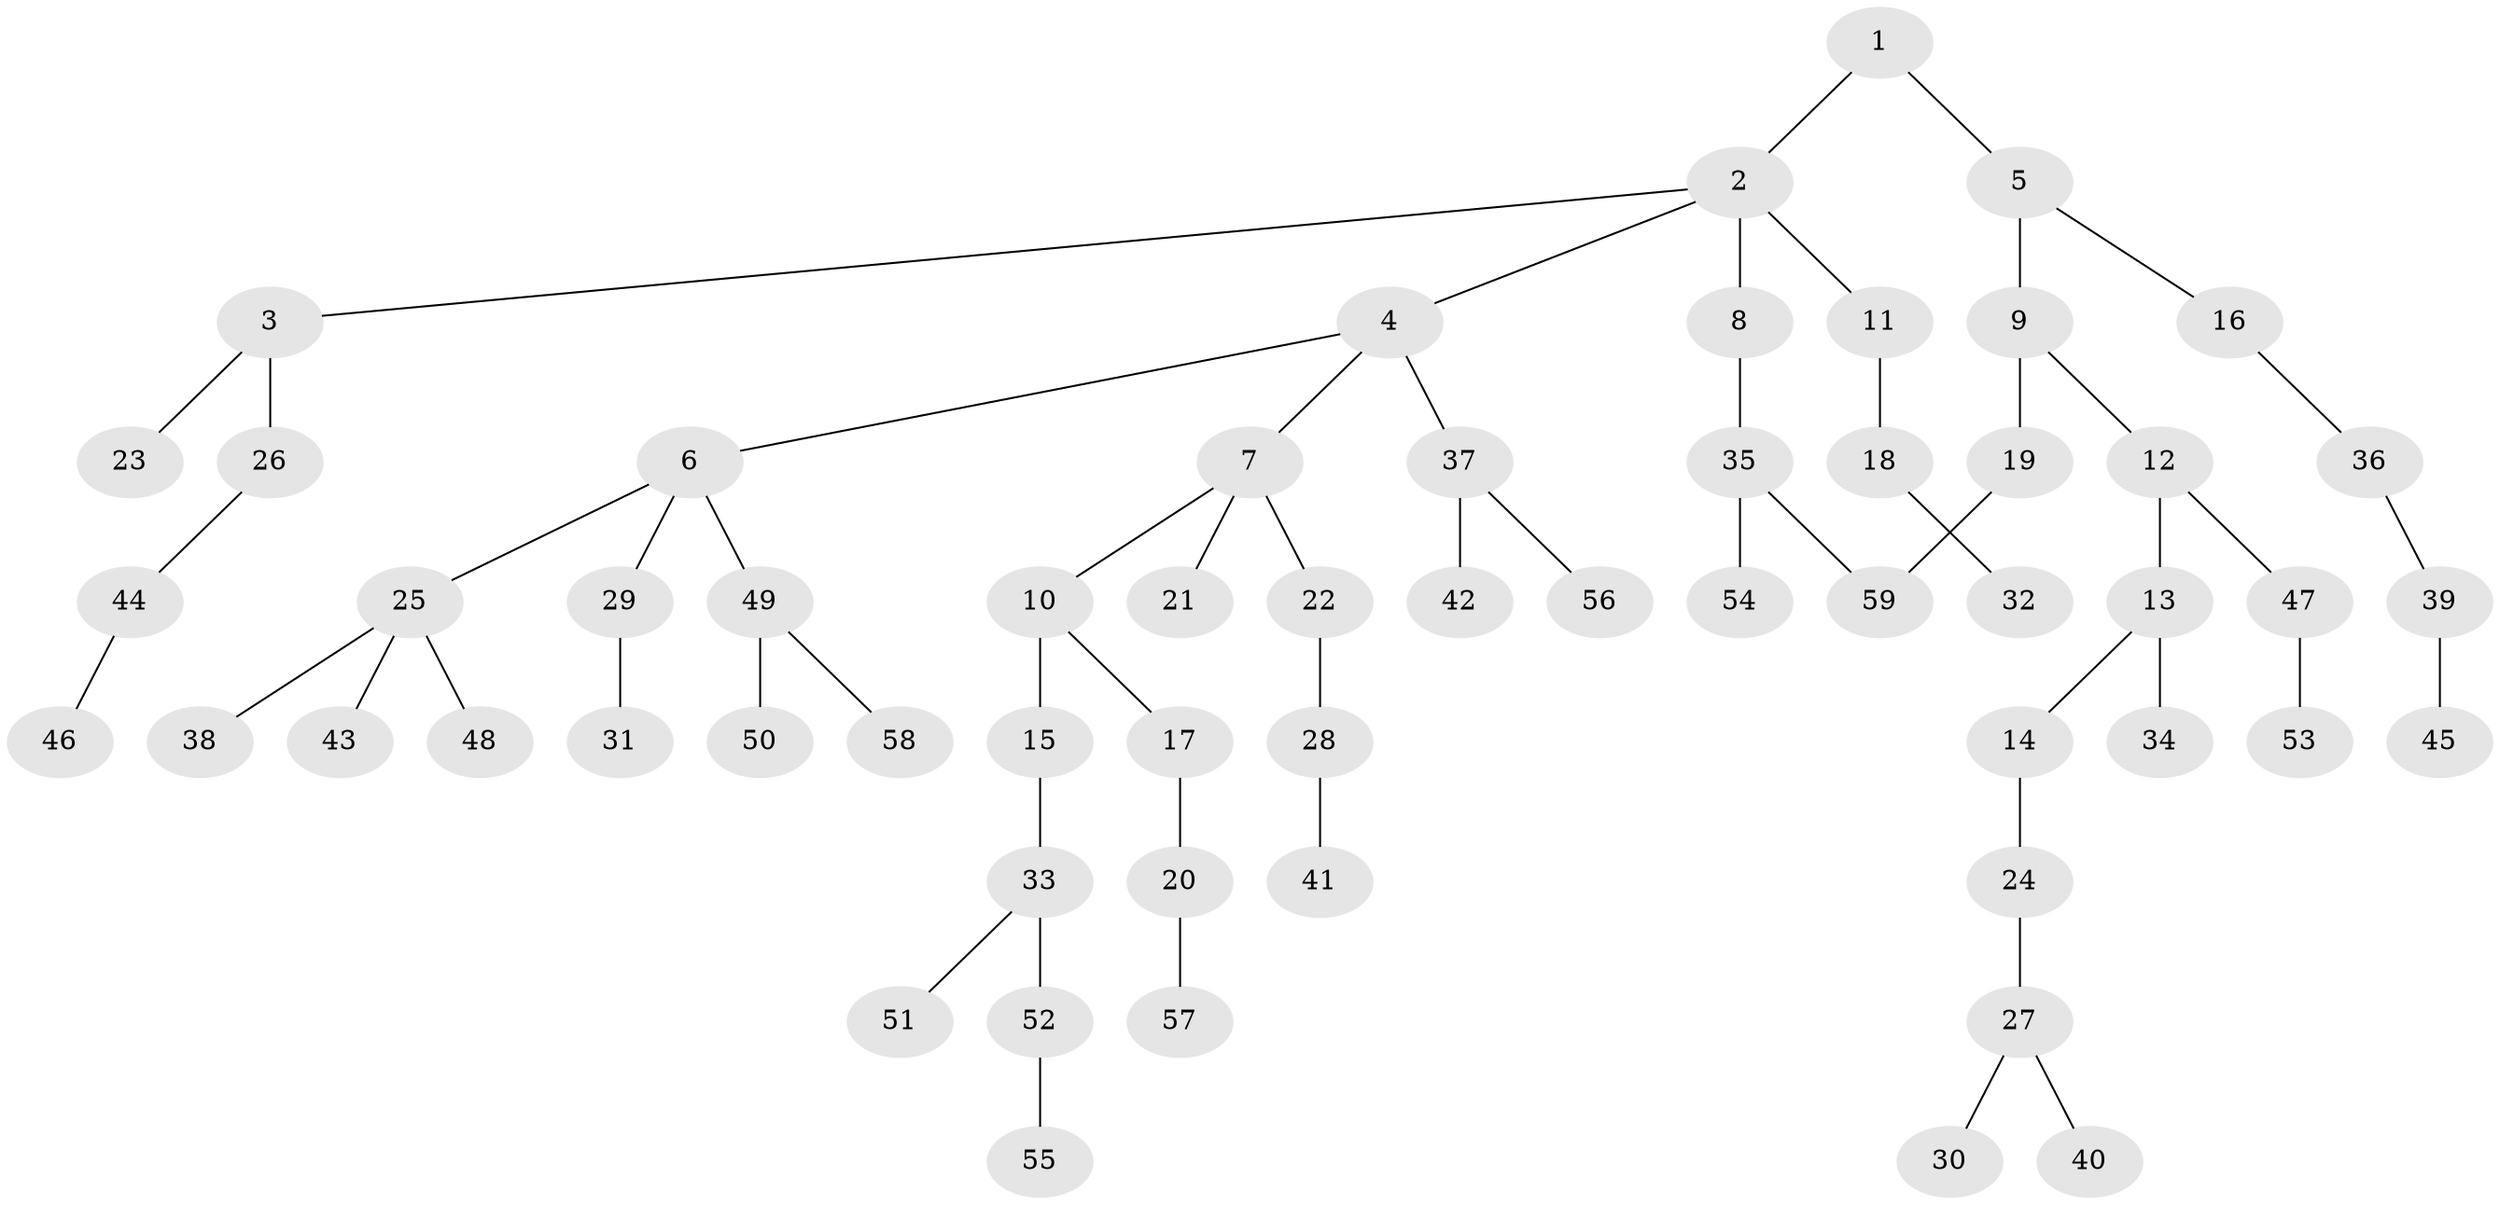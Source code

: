 // Generated by graph-tools (version 1.1) at 2025/49/03/09/25 03:49:20]
// undirected, 59 vertices, 59 edges
graph export_dot {
graph [start="1"]
  node [color=gray90,style=filled];
  1;
  2;
  3;
  4;
  5;
  6;
  7;
  8;
  9;
  10;
  11;
  12;
  13;
  14;
  15;
  16;
  17;
  18;
  19;
  20;
  21;
  22;
  23;
  24;
  25;
  26;
  27;
  28;
  29;
  30;
  31;
  32;
  33;
  34;
  35;
  36;
  37;
  38;
  39;
  40;
  41;
  42;
  43;
  44;
  45;
  46;
  47;
  48;
  49;
  50;
  51;
  52;
  53;
  54;
  55;
  56;
  57;
  58;
  59;
  1 -- 2;
  1 -- 5;
  2 -- 3;
  2 -- 4;
  2 -- 8;
  2 -- 11;
  3 -- 23;
  3 -- 26;
  4 -- 6;
  4 -- 7;
  4 -- 37;
  5 -- 9;
  5 -- 16;
  6 -- 25;
  6 -- 29;
  6 -- 49;
  7 -- 10;
  7 -- 21;
  7 -- 22;
  8 -- 35;
  9 -- 12;
  9 -- 19;
  10 -- 15;
  10 -- 17;
  11 -- 18;
  12 -- 13;
  12 -- 47;
  13 -- 14;
  13 -- 34;
  14 -- 24;
  15 -- 33;
  16 -- 36;
  17 -- 20;
  18 -- 32;
  19 -- 59;
  20 -- 57;
  22 -- 28;
  24 -- 27;
  25 -- 38;
  25 -- 43;
  25 -- 48;
  26 -- 44;
  27 -- 30;
  27 -- 40;
  28 -- 41;
  29 -- 31;
  33 -- 51;
  33 -- 52;
  35 -- 54;
  35 -- 59;
  36 -- 39;
  37 -- 42;
  37 -- 56;
  39 -- 45;
  44 -- 46;
  47 -- 53;
  49 -- 50;
  49 -- 58;
  52 -- 55;
}
